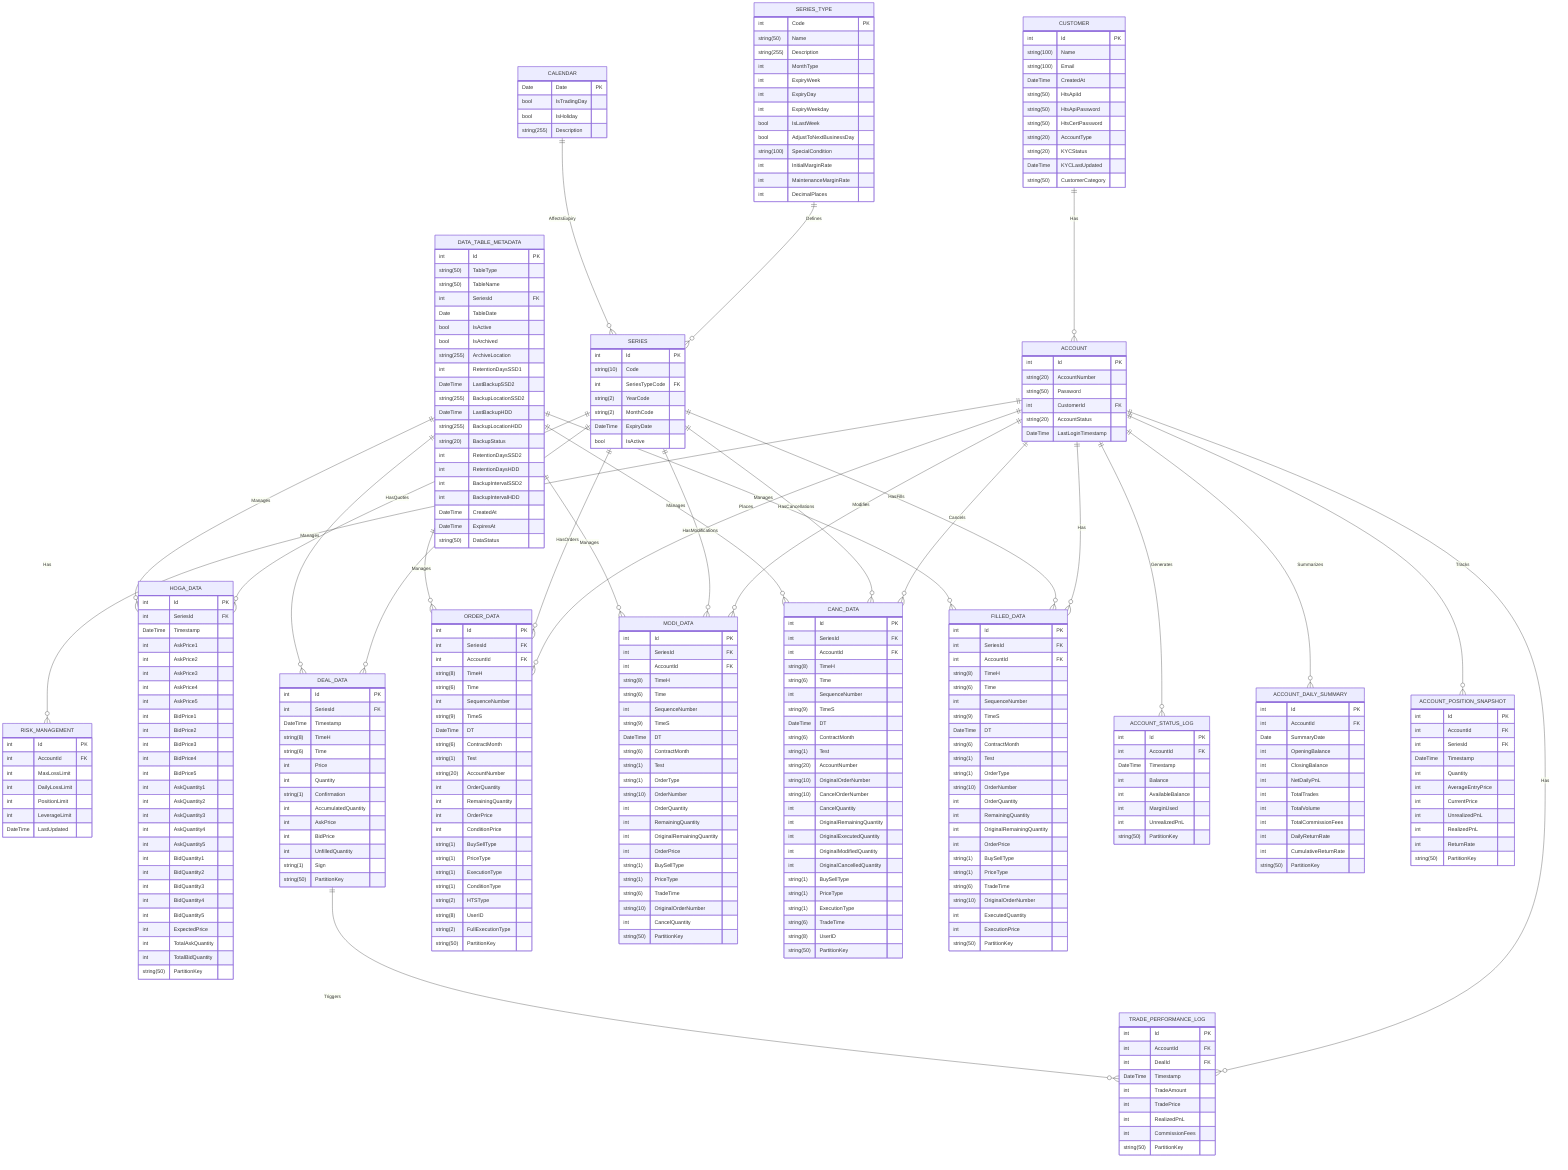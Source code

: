 erDiagram
    CUSTOMER {
        int Id PK
        string(100) Name
        string(100) Email
        DateTime CreatedAt
        string(50) HtsApiId
        string(50) HtsApiPassword
        string(50) HtsCertPassword
        string(20) AccountType
        string(20) KYCStatus
        DateTime KYCLastUpdated
        string(50) CustomerCategory
    }
    ACCOUNT {
        int Id PK
        string(20) AccountNumber
        string(50) Password
        int CustomerId FK
        string(20) AccountStatus
        DateTime LastLoginTimestamp
    }
    RISK_MANAGEMENT {
        int Id PK
        int AccountId FK
        int MaxLossLimit
        int DailyLossLimit
        int PositionLimit
        int LeverageLimit
        DateTime LastUpdated
    }
    SERIES_TYPE {
        int Code PK
        string(50) Name
        string(255) Description
        int MonthType
        int ExpiryWeek
        int ExpiryDay
        int ExpiryWeekday
        bool IsLastWeek
        bool AdjustToNextBusinessDay
        string(100) SpecialCondition
        int InitialMarginRate
        int MaintenanceMarginRate
        int DecimalPlaces
    }
    SERIES {
        int Id PK
        string(10) Code
        int SeriesTypeCode FK
        string(2) YearCode
        string(2) MonthCode
        DateTime ExpiryDate
        bool IsActive
    }
    CALENDAR {
        Date Date PK
        bool IsTradingDay
        bool IsHoliday
        string(255) Description
    }
    HOGA_DATA {
        int Id PK
        int SeriesId FK
        DateTime Timestamp
        int AskPrice1
        int AskPrice2
        int AskPrice3
        int AskPrice4
        int AskPrice5
        int BidPrice1
        int BidPrice2
        int BidPrice3
        int BidPrice4
        int BidPrice5
        int AskQuantity1
        int AskQuantity2
        int AskQuantity3
        int AskQuantity4
        int AskQuantity5
        int BidQuantity1
        int BidQuantity2
        int BidQuantity3
        int BidQuantity4
        int BidQuantity5
        int ExpectedPrice
        int TotalAskQuantity
        int TotalBidQuantity
        string(50) PartitionKey
    }
    DEAL_DATA {
        int Id PK
        int SeriesId FK
        DateTime Timestamp
        string(8) TimeH
        string(6) Time
        int Price
        int Quantity
        string(1) Confirmation
        int AccumulatedQuantity
        int AskPrice
        int BidPrice
        int UnfilledQuantity
        string(1) Sign
        string(50) PartitionKey
    }
    ORDER_DATA {
        int Id PK
        int SeriesId FK
        int AccountId FK
        string(8) TimeH
        string(6) Time
        int SequenceNumber
        string(9) TimeS
        DateTime DT
        string(6) ContractMonth
        string(1) Test
        string(20) AccountNumber
        int OrderQuantity
        int RemainingQuantity
        int OrderPrice
        int ConditionPrice
        string(1) BuySellType
        string(1) PriceType
        string(1) ExecutionType
        string(1) ConditionType
        string(2) HTSType
        string(8) UserID
        string(2) FullExecutionType
        string(50) PartitionKey
    }
    MODI_DATA {
        int Id PK
        int SeriesId FK
        int AccountId FK
        string(8) TimeH
        string(6) Time
        int SequenceNumber
        string(9) TimeS
        DateTime DT
        string(6) ContractMonth
        string(1) Test
        string(1) OrderType
        string(10) OrderNumber
        int OrderQuantity
        int RemainingQuantity
        int OriginalRemainingQuantity
        int OrderPrice
        string(1) BuySellType
        string(1) PriceType
        string(6) TradeTime
        string(10) OriginalOrderNumber
        int CancelQuantity
        string(50) PartitionKey
    }
    CANC_DATA {
        int Id PK
        int SeriesId FK
        int AccountId FK
        string(8) TimeH
        string(6) Time
        int SequenceNumber
        string(9) TimeS
        DateTime DT
        string(6) ContractMonth
        string(1) Test
        string(20) AccountNumber
        string(10) OriginalOrderNumber
        string(10) CancelOrderNumber
        int CancelQuantity
        int OriginalRemainingQuantity
        int OriginalExecutedQuantity
        int OriginalModifiedQuantity
        int OriginalCancelledQuantity
        string(1) BuySellType
        string(1) PriceType
        string(1) ExecutionType
        string(6) TradeTime
        string(8) UserID
        string(50) PartitionKey
    }
    FILLED_DATA {
        int Id PK
        int SeriesId FK
        int AccountId FK
        string(8) TimeH
        string(6) Time
        int SequenceNumber
        string(9) TimeS
        DateTime DT
        string(6) ContractMonth
        string(1) Test
        string(1) OrderType
        string(10) OrderNumber
        int OrderQuantity
        int RemainingQuantity
        int OriginalRemainingQuantity
        int OrderPrice
        string(1) BuySellType
        string(1) PriceType
        string(6) TradeTime
        string(10) OriginalOrderNumber
        int ExecutedQuantity
        int ExecutionPrice
        string(50) PartitionKey
    }
    ACCOUNT_STATUS_LOG {
        int Id PK
        int AccountId FK
        DateTime Timestamp
        int Balance
        int AvailableBalance
        int MarginUsed
        int UnrealizedPnL
        string(50) PartitionKey
    }
    TRADE_PERFORMANCE_LOG {
        int Id PK
        int AccountId FK
        int DealId FK
        DateTime Timestamp
        int TradeAmount
        int TradePrice
        int RealizedPnL
        int CommissionFees
        string(50) PartitionKey
    }
    ACCOUNT_DAILY_SUMMARY {
        int Id PK
        int AccountId FK
        Date SummaryDate
        int OpeningBalance
        int ClosingBalance
        int NetDailyPnL
        int TotalTrades
        int TotalVolume
        int TotalCommissionFees
        int DailyReturnRate
        int CumulativeReturnRate
        string(50) PartitionKey
    }
    ACCOUNT_POSITION_SNAPSHOT {
        int Id PK
        int AccountId FK
        int SeriesId FK
        DateTime Timestamp
        int Quantity
        int AverageEntryPrice
        int CurrentPrice
        int UnrealizedPnL
        int RealizedPnL
        int ReturnRate
        string(50) PartitionKey
    }
    DATA_TABLE_METADATA {
        int Id PK
        string(50) TableType
        string(50) TableName
        int SeriesId FK
        Date TableDate
        bool IsActive
        bool IsArchived
        string(255) ArchiveLocation
        int RetentionDaysSSD1
        DateTime LastBackupSSD2
        string(255) BackupLocationSSD2
        DateTime LastBackupHDD
        string(255) BackupLocationHDD
        string(20) BackupStatus
        int RetentionDaysSSD2
        int RetentionDaysHDD
        int BackupIntervalSSD2
        int BackupIntervalHDD
        DateTime CreatedAt
        DateTime ExpiresAt
        string(50) DataStatus
    }

    CUSTOMER ||--o{ ACCOUNT : "Has"
    ACCOUNT ||--o{ RISK_MANAGEMENT : "Has"
    ACCOUNT ||--o{ ORDER_DATA : "Places"
    ACCOUNT ||--o{ MODI_DATA : "Modifies"
    ACCOUNT ||--o{ CANC_DATA : "Cancels"
    ACCOUNT ||--o{ FILLED_DATA : "Has"
    ACCOUNT ||--o{ ACCOUNT_STATUS_LOG : "Generates"
    ACCOUNT ||--o{ TRADE_PERFORMANCE_LOG : "Has"
    ACCOUNT ||--o{ ACCOUNT_DAILY_SUMMARY : "Summarizes"
    ACCOUNT ||--o{ ACCOUNT_POSITION_SNAPSHOT : "Tracks"
    SERIES_TYPE ||--o{ SERIES : "Defines"
    SERIES ||--o{ HOGA_DATA : "HasQuotes"
    SERIES ||--o{ DEAL_DATA : "HasDeals"
    SERIES ||--o{ ORDER_DATA : "HasOrders"
    SERIES ||--o{ MODI_DATA : "HasModifications"
    SERIES ||--o{ CANC_DATA : "HasCancellations"
    SERIES ||--o{ FILLED_DATA : "HasFills"
    CALENDAR ||--o{ SERIES : "AffectsExpiry"
    DEAL_DATA ||--o{ TRADE_PERFORMANCE_LOG : "Triggers"
    DATA_TABLE_METADATA ||--o{ HOGA_DATA : "Manages"
    DATA_TABLE_METADATA ||--o{ DEAL_DATA : "Manages"
    DATA_TABLE_METADATA ||--o{ ORDER_DATA : "Manages"
    DATA_TABLE_METADATA ||--o{ MODI_DATA : "Manages"
    DATA_TABLE_METADATA ||--o{ CANC_DATA : "Manages"
    DATA_TABLE_METADATA ||--o{ FILLED_DATA : "Manages"